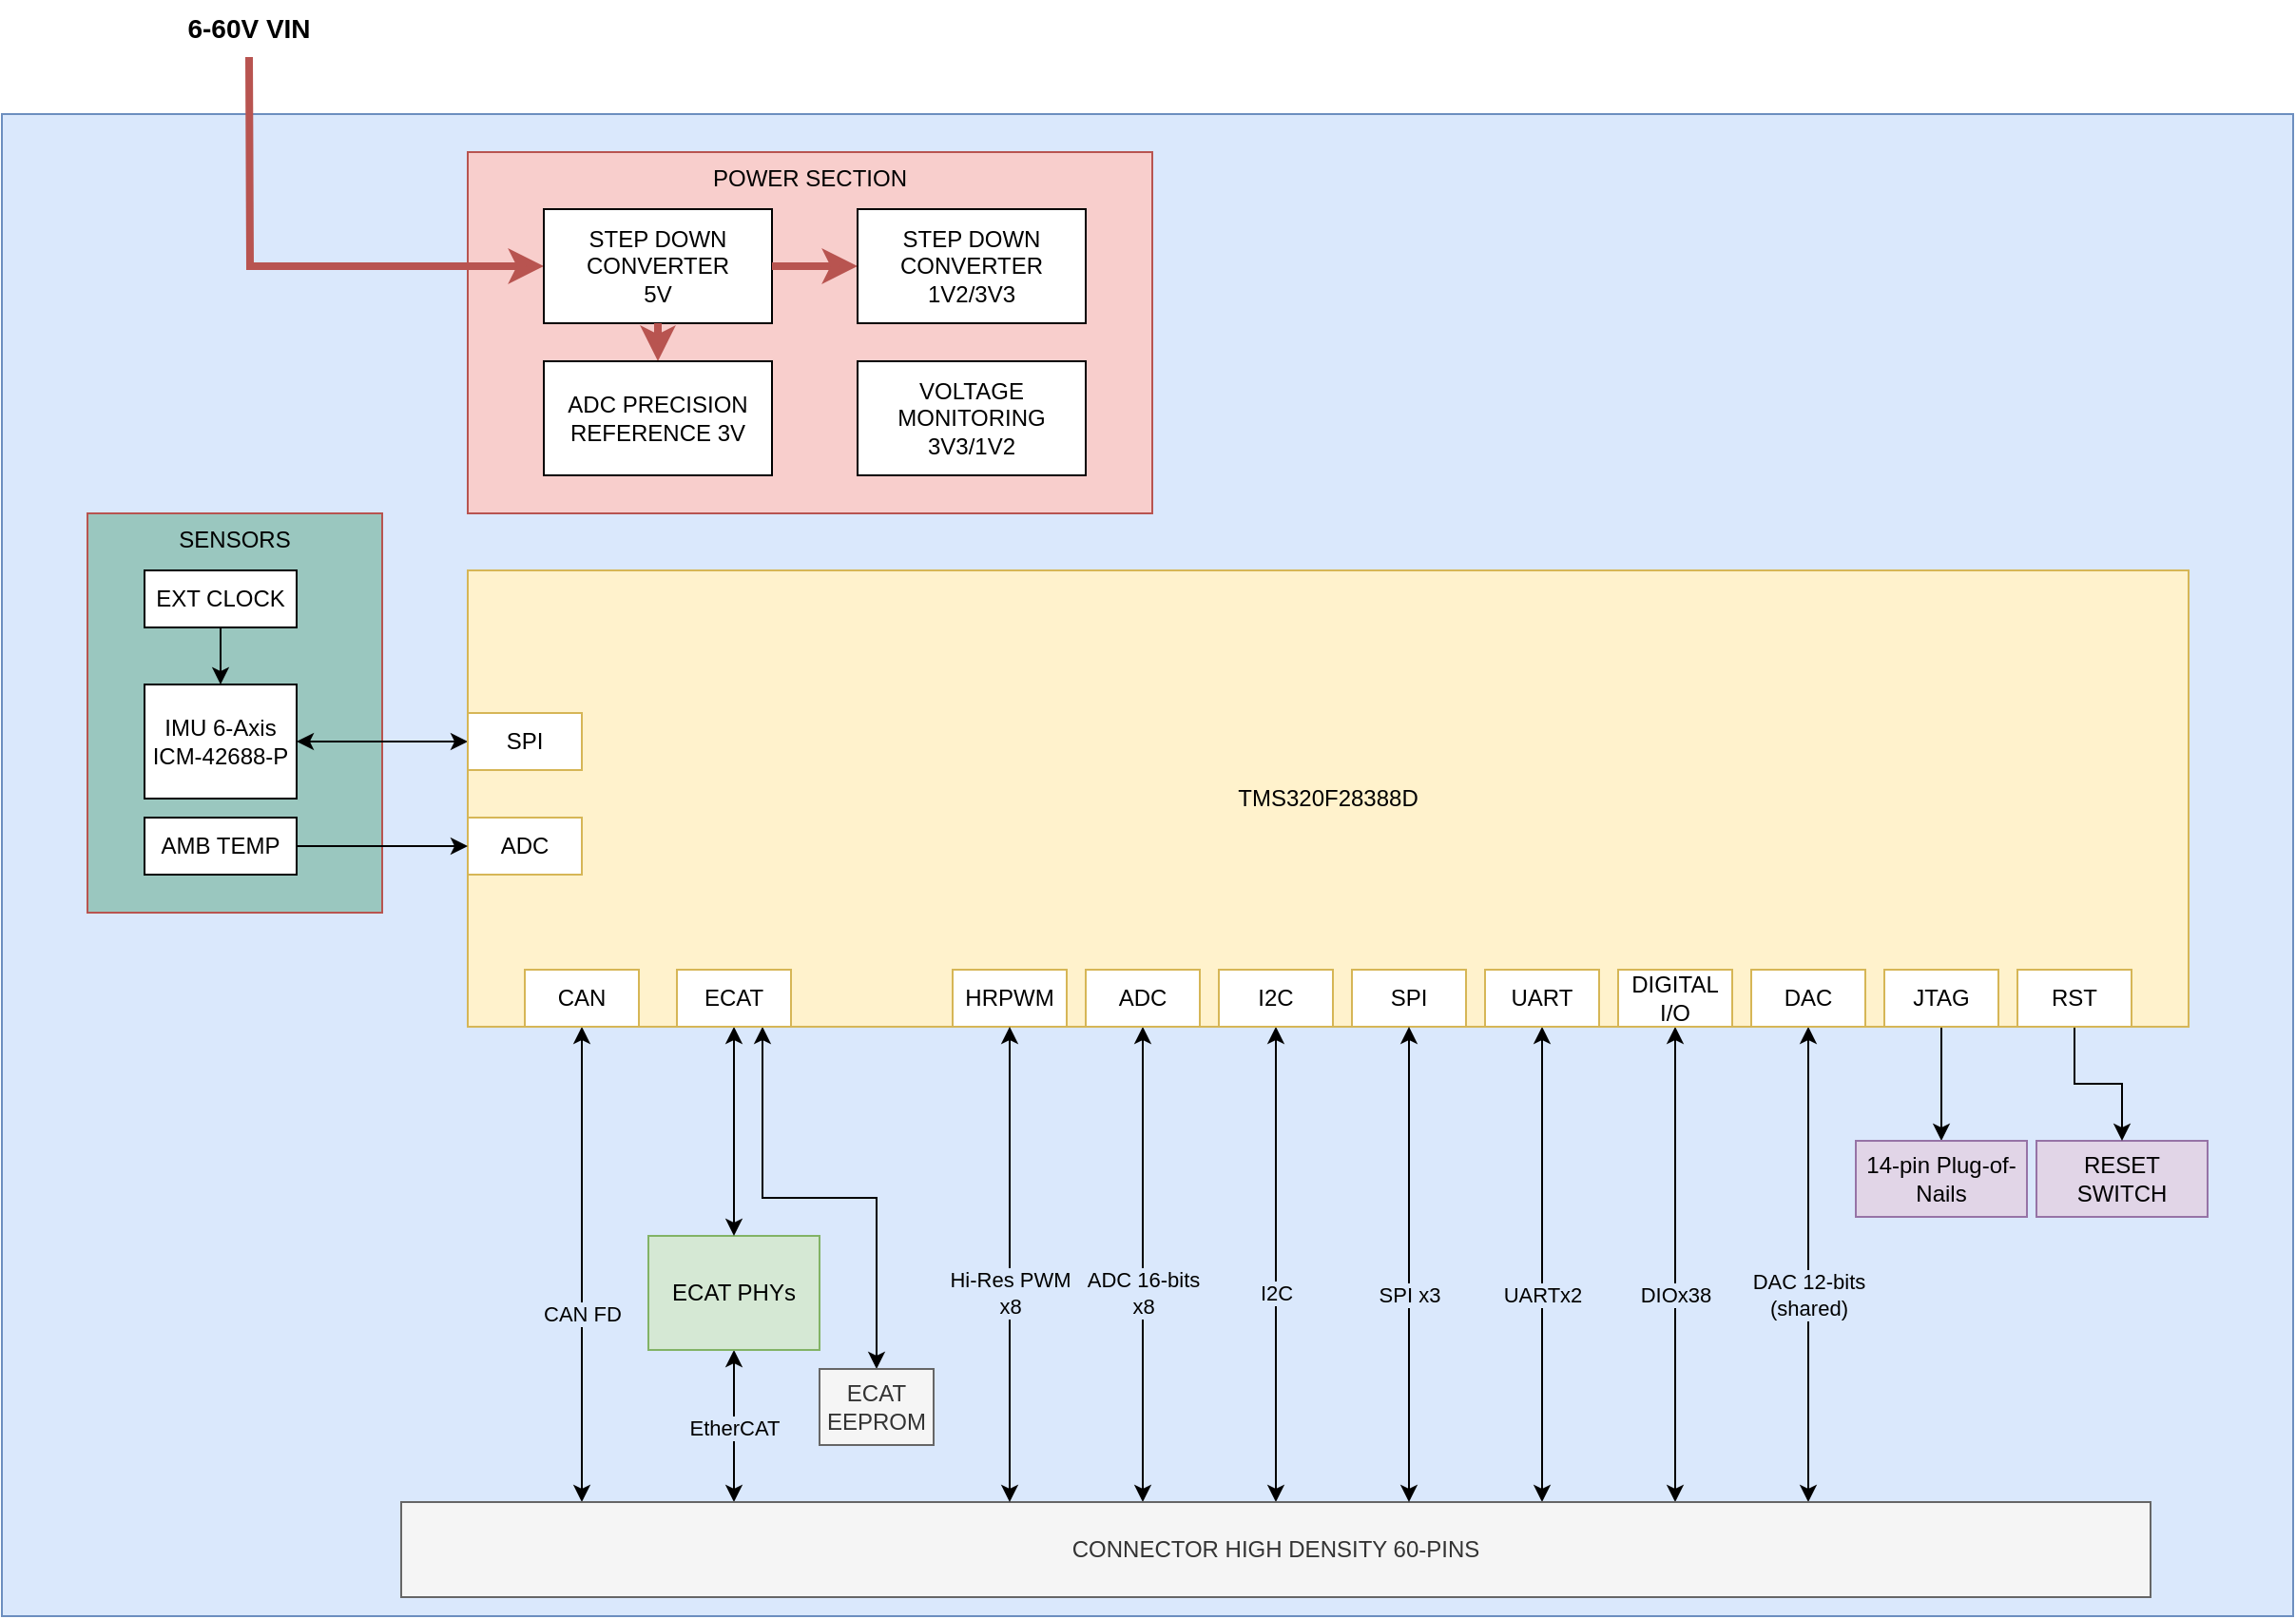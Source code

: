 <mxfile version="15.8.6" type="device"><diagram id="fv4F3CXniBJzcyXMJug6" name="Page-1"><mxGraphModel dx="1783" dy="1049" grid="1" gridSize="10" guides="1" tooltips="1" connect="1" arrows="1" fold="1" page="1" pageScale="1" pageWidth="850" pageHeight="1100" math="0" shadow="0"><root><mxCell id="0"/><mxCell id="1" parent="0"/><mxCell id="IG3dVK5N__PJ0427hm3S-12" value="" style="rounded=0;whiteSpace=wrap;html=1;fillColor=#dae8fc;strokeColor=#6c8ebf;" parent="1" vertex="1"><mxGeometry x="70" y="70" width="1205" height="790" as="geometry"/></mxCell><mxCell id="IG3dVK5N__PJ0427hm3S-13" value="SENSORS&lt;br&gt;" style="rounded=0;whiteSpace=wrap;html=1;verticalAlign=top;strokeColor=#b85450;fillColor=#9AC7BF;" parent="1" vertex="1"><mxGeometry x="115" y="280" width="155" height="210" as="geometry"/></mxCell><mxCell id="S02nphzdZ62IxVorsZbF-42" value="POWER SECTION" style="rounded=0;whiteSpace=wrap;html=1;verticalAlign=top;strokeColor=#b85450;fillColor=#F8CECC;" parent="1" vertex="1"><mxGeometry x="315" y="90" width="360" height="190" as="geometry"/></mxCell><mxCell id="S02nphzdZ62IxVorsZbF-1" value="TMS320F28388D" style="rounded=0;whiteSpace=wrap;html=1;fillColor=#fff2cc;strokeColor=#d6b656;" parent="1" vertex="1"><mxGeometry x="315" y="310" width="905" height="240" as="geometry"/></mxCell><mxCell id="S02nphzdZ62IxVorsZbF-41" style="edgeStyle=orthogonalEdgeStyle;rounded=0;orthogonalLoop=1;jettySize=auto;html=1;exitX=1;exitY=0.5;exitDx=0;exitDy=0;entryX=0;entryY=0.5;entryDx=0;entryDy=0;startArrow=classic;startFill=1;" parent="1" source="S02nphzdZ62IxVorsZbF-2" target="S02nphzdZ62IxVorsZbF-35" edge="1"><mxGeometry relative="1" as="geometry"/></mxCell><mxCell id="S02nphzdZ62IxVorsZbF-2" value="IMU 6-Axis&lt;br&gt;ICM-42688-P" style="rounded=0;whiteSpace=wrap;html=1;" parent="1" vertex="1"><mxGeometry x="145" y="370" width="80" height="60" as="geometry"/></mxCell><mxCell id="S02nphzdZ62IxVorsZbF-10" style="edgeStyle=orthogonalEdgeStyle;rounded=0;orthogonalLoop=1;jettySize=auto;html=1;exitX=0.75;exitY=1;exitDx=0;exitDy=0;entryX=0.5;entryY=0;entryDx=0;entryDy=0;startArrow=classic;startFill=1;" parent="1" source="S02nphzdZ62IxVorsZbF-26" target="S02nphzdZ62IxVorsZbF-8" edge="1"><mxGeometry relative="1" as="geometry"/></mxCell><mxCell id="S02nphzdZ62IxVorsZbF-54" style="edgeStyle=orthogonalEdgeStyle;rounded=0;orthogonalLoop=1;jettySize=auto;html=1;exitX=0.5;exitY=1;exitDx=0;exitDy=0;entryX=0.5;entryY=0;entryDx=0;entryDy=0;startArrow=classic;startFill=1;" parent="1" source="S02nphzdZ62IxVorsZbF-3" target="S02nphzdZ62IxVorsZbF-53" edge="1"><mxGeometry relative="1" as="geometry"/></mxCell><mxCell id="S02nphzdZ62IxVorsZbF-55" value="EtherCAT" style="edgeLabel;html=1;align=center;verticalAlign=middle;resizable=0;points=[];labelBackgroundColor=#DAE8FC;" parent="S02nphzdZ62IxVorsZbF-54" vertex="1" connectable="0"><mxGeometry x="0.266" y="2" relative="1" as="geometry"><mxPoint x="-2" y="-10" as="offset"/></mxGeometry></mxCell><mxCell id="S02nphzdZ62IxVorsZbF-3" value="ECAT PHYs" style="rounded=0;whiteSpace=wrap;html=1;fillColor=#d5e8d4;strokeColor=#82b366;" parent="1" vertex="1"><mxGeometry x="410" y="660" width="90" height="60" as="geometry"/></mxCell><mxCell id="S02nphzdZ62IxVorsZbF-52" style="edgeStyle=orthogonalEdgeStyle;rounded=0;orthogonalLoop=1;jettySize=auto;html=1;exitX=0.5;exitY=1;exitDx=0;exitDy=0;entryX=0.5;entryY=0;entryDx=0;entryDy=0;startArrow=classic;startFill=1;" parent="1" source="S02nphzdZ62IxVorsZbF-28" target="S02nphzdZ62IxVorsZbF-51" edge="1"><mxGeometry relative="1" as="geometry"><mxPoint x="280" y="710" as="sourcePoint"/></mxGeometry></mxCell><mxCell id="S02nphzdZ62IxVorsZbF-56" value="CAN FD" style="edgeLabel;html=1;align=center;verticalAlign=middle;resizable=0;points=[];labelBackgroundColor=#DAE8FC;" parent="S02nphzdZ62IxVorsZbF-52" vertex="1" connectable="0"><mxGeometry x="0.202" relative="1" as="geometry"><mxPoint as="offset"/></mxGeometry></mxCell><mxCell id="S02nphzdZ62IxVorsZbF-8" value="ECAT&lt;br&gt;EEPROM" style="rounded=0;whiteSpace=wrap;html=1;fillColor=#f5f5f5;strokeColor=#666666;fontColor=#333333;" parent="1" vertex="1"><mxGeometry x="500" y="730" width="60" height="40" as="geometry"/></mxCell><mxCell id="1uEHhz-RlR1MUPWcBks9-1" style="edgeStyle=orthogonalEdgeStyle;rounded=0;orthogonalLoop=1;jettySize=auto;html=1;exitX=0;exitY=0.5;exitDx=0;exitDy=0;startArrow=classic;startFill=1;endArrow=none;endFill=0;strokeWidth=4;fillColor=#f8cecc;strokeColor=#b85450;" edge="1" parent="1" source="S02nphzdZ62IxVorsZbF-11"><mxGeometry relative="1" as="geometry"><mxPoint x="200" y="40" as="targetPoint"/></mxGeometry></mxCell><mxCell id="S02nphzdZ62IxVorsZbF-11" value="STEP DOWN CONVERTER&lt;br&gt;5V" style="rounded=0;whiteSpace=wrap;html=1;" parent="1" vertex="1"><mxGeometry x="355" y="120" width="120" height="60" as="geometry"/></mxCell><mxCell id="1uEHhz-RlR1MUPWcBks9-5" style="edgeStyle=orthogonalEdgeStyle;rounded=0;orthogonalLoop=1;jettySize=auto;html=1;exitX=0.5;exitY=0;exitDx=0;exitDy=0;entryX=0.5;entryY=1;entryDx=0;entryDy=0;fontSize=14;startArrow=classic;startFill=1;endArrow=none;endFill=0;strokeWidth=4;fillColor=#f8cecc;strokeColor=#b85450;" edge="1" parent="1" source="S02nphzdZ62IxVorsZbF-13" target="S02nphzdZ62IxVorsZbF-11"><mxGeometry relative="1" as="geometry"/></mxCell><mxCell id="S02nphzdZ62IxVorsZbF-13" value="ADC PRECISION&lt;br&gt;REFERENCE 3V" style="rounded=0;whiteSpace=wrap;html=1;" parent="1" vertex="1"><mxGeometry x="355" y="200" width="120" height="60" as="geometry"/></mxCell><mxCell id="S02nphzdZ62IxVorsZbF-68" style="edgeStyle=orthogonalEdgeStyle;rounded=0;orthogonalLoop=1;jettySize=auto;html=1;exitX=0.5;exitY=1;exitDx=0;exitDy=0;entryX=0.5;entryY=0;entryDx=0;entryDy=0;startArrow=classic;startFill=1;" parent="1" source="S02nphzdZ62IxVorsZbF-21" target="S02nphzdZ62IxVorsZbF-67" edge="1"><mxGeometry relative="1" as="geometry"><Array as="points"><mxPoint x="740" y="640"/><mxPoint x="740" y="640"/></Array></mxGeometry></mxCell><mxCell id="S02nphzdZ62IxVorsZbF-72" value="I2C" style="edgeLabel;html=1;align=center;verticalAlign=middle;resizable=0;points=[];labelBackgroundColor=#DAE8FC;" parent="S02nphzdZ62IxVorsZbF-68" vertex="1" connectable="0"><mxGeometry x="0.576" y="1" relative="1" as="geometry"><mxPoint x="-1" y="-57" as="offset"/></mxGeometry></mxCell><mxCell id="S02nphzdZ62IxVorsZbF-21" value="I2C" style="rounded=0;whiteSpace=wrap;html=1;strokeColor=#d6b656;fillColor=#FFFFFF;" parent="1" vertex="1"><mxGeometry x="710" y="520" width="60" height="30" as="geometry"/></mxCell><mxCell id="S02nphzdZ62IxVorsZbF-22" value="HRPWM" style="rounded=0;whiteSpace=wrap;html=1;strokeColor=#d6b656;fillColor=#FFFFFF;" parent="1" vertex="1"><mxGeometry x="570" y="520" width="60" height="30" as="geometry"/></mxCell><mxCell id="S02nphzdZ62IxVorsZbF-27" style="edgeStyle=orthogonalEdgeStyle;rounded=0;orthogonalLoop=1;jettySize=auto;html=1;exitX=0.5;exitY=1;exitDx=0;exitDy=0;entryX=0.5;entryY=0;entryDx=0;entryDy=0;startArrow=classic;startFill=1;" parent="1" source="S02nphzdZ62IxVorsZbF-26" target="S02nphzdZ62IxVorsZbF-3" edge="1"><mxGeometry relative="1" as="geometry"><Array as="points"><mxPoint x="455" y="650"/></Array></mxGeometry></mxCell><mxCell id="S02nphzdZ62IxVorsZbF-26" value="ECAT" style="rounded=0;whiteSpace=wrap;html=1;strokeColor=#d6b656;fillColor=#FFFFFF;" parent="1" vertex="1"><mxGeometry x="425" y="520" width="60" height="30" as="geometry"/></mxCell><mxCell id="S02nphzdZ62IxVorsZbF-28" value="CAN" style="rounded=0;whiteSpace=wrap;html=1;strokeColor=#d6b656;fillColor=#FFFFFF;" parent="1" vertex="1"><mxGeometry x="345" y="520" width="60" height="30" as="geometry"/></mxCell><mxCell id="S02nphzdZ62IxVorsZbF-46" style="edgeStyle=orthogonalEdgeStyle;rounded=0;orthogonalLoop=1;jettySize=auto;html=1;exitX=0.5;exitY=1;exitDx=0;exitDy=0;startArrow=classic;startFill=1;entryX=0.5;entryY=0;entryDx=0;entryDy=0;" parent="1" source="S02nphzdZ62IxVorsZbF-30" target="S02nphzdZ62IxVorsZbF-48" edge="1"><mxGeometry relative="1" as="geometry"><mxPoint x="760" y="770" as="targetPoint"/><Array as="points"><mxPoint x="670" y="630"/><mxPoint x="670" y="630"/></Array></mxGeometry></mxCell><mxCell id="S02nphzdZ62IxVorsZbF-66" value="ADC 16-bits&lt;br&gt;x8" style="edgeLabel;html=1;align=center;verticalAlign=middle;resizable=0;points=[];labelBackgroundColor=#DAE8FC;" parent="S02nphzdZ62IxVorsZbF-46" vertex="1" connectable="0"><mxGeometry x="0.815" y="1" relative="1" as="geometry"><mxPoint x="-1" y="-87" as="offset"/></mxGeometry></mxCell><mxCell id="S02nphzdZ62IxVorsZbF-30" value="ADC" style="rounded=0;whiteSpace=wrap;html=1;strokeColor=#d6b656;fillColor=#FFFFFF;" parent="1" vertex="1"><mxGeometry x="640" y="520" width="60" height="30" as="geometry"/></mxCell><mxCell id="S02nphzdZ62IxVorsZbF-77" style="edgeStyle=orthogonalEdgeStyle;rounded=0;orthogonalLoop=1;jettySize=auto;html=1;exitX=0.5;exitY=1;exitDx=0;exitDy=0;entryX=0.5;entryY=0;entryDx=0;entryDy=0;startArrow=classic;startFill=1;" parent="1" source="S02nphzdZ62IxVorsZbF-33" target="S02nphzdZ62IxVorsZbF-76" edge="1"><mxGeometry relative="1" as="geometry"/></mxCell><mxCell id="S02nphzdZ62IxVorsZbF-78" value="DIOx38" style="edgeLabel;html=1;align=center;verticalAlign=middle;resizable=0;points=[];labelBackgroundColor=#DAE8FC;" parent="S02nphzdZ62IxVorsZbF-77" vertex="1" connectable="0"><mxGeometry x="0.707" relative="1" as="geometry"><mxPoint y="-73" as="offset"/></mxGeometry></mxCell><mxCell id="S02nphzdZ62IxVorsZbF-33" value="DIGITAL I/O" style="rounded=0;whiteSpace=wrap;html=1;strokeColor=#d6b656;fillColor=#FFFFFF;" parent="1" vertex="1"><mxGeometry x="920" y="520" width="60" height="30" as="geometry"/></mxCell><mxCell id="S02nphzdZ62IxVorsZbF-35" value="SPI" style="rounded=0;whiteSpace=wrap;html=1;strokeColor=#d6b656;fillColor=#FFFFFF;" parent="1" vertex="1"><mxGeometry x="315" y="385" width="60" height="30" as="geometry"/></mxCell><mxCell id="S02nphzdZ62IxVorsZbF-37" value="SPI" style="rounded=0;whiteSpace=wrap;html=1;strokeColor=#d6b656;fillColor=#FFFFFF;" parent="1" vertex="1"><mxGeometry x="780" y="520" width="60" height="30" as="geometry"/></mxCell><mxCell id="S02nphzdZ62IxVorsZbF-74" style="edgeStyle=orthogonalEdgeStyle;rounded=0;orthogonalLoop=1;jettySize=auto;html=1;exitX=0.5;exitY=1;exitDx=0;exitDy=0;entryX=0.5;entryY=0;entryDx=0;entryDy=0;startArrow=classic;startFill=1;" parent="1" source="S02nphzdZ62IxVorsZbF-38" target="S02nphzdZ62IxVorsZbF-73" edge="1"><mxGeometry relative="1" as="geometry"/></mxCell><mxCell id="S02nphzdZ62IxVorsZbF-75" value="UARTx2" style="edgeLabel;html=1;align=center;verticalAlign=middle;resizable=0;points=[];labelBackgroundColor=#DAE8FC;" parent="S02nphzdZ62IxVorsZbF-74" vertex="1" connectable="0"><mxGeometry x="0.684" y="-1" relative="1" as="geometry"><mxPoint x="1" y="-70" as="offset"/></mxGeometry></mxCell><mxCell id="S02nphzdZ62IxVorsZbF-38" value="UART" style="rounded=0;whiteSpace=wrap;html=1;strokeColor=#d6b656;fillColor=#FFFFFF;" parent="1" vertex="1"><mxGeometry x="850" y="520" width="60" height="30" as="geometry"/></mxCell><mxCell id="S02nphzdZ62IxVorsZbF-48" value="" style="rounded=0;whiteSpace=wrap;html=1;" parent="1" vertex="1"><mxGeometry x="660" y="800" width="20" height="18" as="geometry"/></mxCell><mxCell id="S02nphzdZ62IxVorsZbF-51" value="" style="rounded=0;whiteSpace=wrap;html=1;" parent="1" vertex="1"><mxGeometry x="365" y="800" width="20" height="18" as="geometry"/></mxCell><mxCell id="S02nphzdZ62IxVorsZbF-53" value="" style="rounded=0;whiteSpace=wrap;html=1;" parent="1" vertex="1"><mxGeometry x="445" y="800" width="20" height="18" as="geometry"/></mxCell><mxCell id="S02nphzdZ62IxVorsZbF-60" value="" style="rounded=0;whiteSpace=wrap;html=1;" parent="1" vertex="1"><mxGeometry x="590" y="800" width="20" height="18" as="geometry"/></mxCell><mxCell id="S02nphzdZ62IxVorsZbF-67" value="" style="rounded=0;whiteSpace=wrap;html=1;" parent="1" vertex="1"><mxGeometry x="730" y="800" width="20" height="18" as="geometry"/></mxCell><mxCell id="S02nphzdZ62IxVorsZbF-69" value="" style="rounded=0;whiteSpace=wrap;html=1;" parent="1" vertex="1"><mxGeometry x="800" y="800" width="20" height="18" as="geometry"/></mxCell><mxCell id="S02nphzdZ62IxVorsZbF-73" value="" style="rounded=0;whiteSpace=wrap;html=1;" parent="1" vertex="1"><mxGeometry x="870" y="800" width="20" height="18" as="geometry"/></mxCell><mxCell id="S02nphzdZ62IxVorsZbF-76" value="" style="rounded=0;whiteSpace=wrap;html=1;" parent="1" vertex="1"><mxGeometry x="940" y="800" width="20" height="18" as="geometry"/></mxCell><mxCell id="S02nphzdZ62IxVorsZbF-81" style="edgeStyle=orthogonalEdgeStyle;rounded=0;orthogonalLoop=1;jettySize=auto;html=1;exitX=0.5;exitY=1;exitDx=0;exitDy=0;entryX=0.5;entryY=0;entryDx=0;entryDy=0;startArrow=classic;startFill=1;" parent="1" source="S02nphzdZ62IxVorsZbF-79" target="S02nphzdZ62IxVorsZbF-80" edge="1"><mxGeometry relative="1" as="geometry"/></mxCell><mxCell id="S02nphzdZ62IxVorsZbF-82" value="DAC 12-bits&lt;br&gt;(shared)" style="edgeLabel;html=1;align=center;verticalAlign=middle;resizable=0;points=[];labelBackgroundColor=#DAE8FC;" parent="S02nphzdZ62IxVorsZbF-81" vertex="1" connectable="0"><mxGeometry x="0.719" relative="1" as="geometry"><mxPoint y="-74" as="offset"/></mxGeometry></mxCell><mxCell id="S02nphzdZ62IxVorsZbF-79" value="DAC" style="rounded=0;whiteSpace=wrap;html=1;strokeColor=#d6b656;fillColor=#FFFFFF;" parent="1" vertex="1"><mxGeometry x="990" y="520" width="60" height="30" as="geometry"/></mxCell><mxCell id="S02nphzdZ62IxVorsZbF-80" value="" style="rounded=0;whiteSpace=wrap;html=1;" parent="1" vertex="1"><mxGeometry x="1010" y="800" width="20" height="18" as="geometry"/></mxCell><mxCell id="S02nphzdZ62IxVorsZbF-5" value="CONNECTOR HIGH DENSITY 60-PINS" style="rounded=0;whiteSpace=wrap;html=1;fillColor=#f5f5f5;strokeColor=#666666;fontColor=#333333;" parent="1" vertex="1"><mxGeometry x="280" y="800" width="920" height="50" as="geometry"/></mxCell><mxCell id="1uEHhz-RlR1MUPWcBks9-4" style="edgeStyle=orthogonalEdgeStyle;rounded=0;orthogonalLoop=1;jettySize=auto;html=1;exitX=0;exitY=0.5;exitDx=0;exitDy=0;entryX=1;entryY=0.5;entryDx=0;entryDy=0;fontSize=14;startArrow=classic;startFill=1;endArrow=none;endFill=0;strokeWidth=4;fillColor=#f8cecc;strokeColor=#b85450;" edge="1" parent="1" source="S02nphzdZ62IxVorsZbF-87" target="S02nphzdZ62IxVorsZbF-11"><mxGeometry relative="1" as="geometry"/></mxCell><mxCell id="S02nphzdZ62IxVorsZbF-87" value="STEP DOWN CONVERTER&lt;br&gt;1V2/3V3" style="rounded=0;whiteSpace=wrap;html=1;" parent="1" vertex="1"><mxGeometry x="520" y="120" width="120" height="60" as="geometry"/></mxCell><mxCell id="S02nphzdZ62IxVorsZbF-89" style="edgeStyle=orthogonalEdgeStyle;rounded=0;orthogonalLoop=1;jettySize=auto;html=1;exitX=0.5;exitY=1;exitDx=0;exitDy=0;entryX=0.5;entryY=0;entryDx=0;entryDy=0;startArrow=none;startFill=0;" parent="1" source="S02nphzdZ62IxVorsZbF-88" target="S02nphzdZ62IxVorsZbF-2" edge="1"><mxGeometry relative="1" as="geometry"/></mxCell><mxCell id="S02nphzdZ62IxVorsZbF-88" value="EXT CLOCK" style="rounded=0;whiteSpace=wrap;html=1;" parent="1" vertex="1"><mxGeometry x="145" y="310" width="80" height="30" as="geometry"/></mxCell><mxCell id="IG3dVK5N__PJ0427hm3S-1" style="edgeStyle=orthogonalEdgeStyle;rounded=0;orthogonalLoop=1;jettySize=auto;html=1;exitX=0.5;exitY=1;exitDx=0;exitDy=0;entryX=0.5;entryY=0;entryDx=0;entryDy=0;startArrow=classic;startFill=1;" parent="1" source="S02nphzdZ62IxVorsZbF-37" target="S02nphzdZ62IxVorsZbF-69" edge="1"><mxGeometry relative="1" as="geometry"><Array as="points"><mxPoint x="810" y="640"/><mxPoint x="810" y="640"/></Array><mxPoint x="805" y="560" as="sourcePoint"/><mxPoint x="800" y="860" as="targetPoint"/></mxGeometry></mxCell><mxCell id="IG3dVK5N__PJ0427hm3S-2" value="SPI x3" style="edgeLabel;html=1;align=center;verticalAlign=middle;resizable=0;points=[];labelBackgroundColor=#DAE8FC;" parent="IG3dVK5N__PJ0427hm3S-1" vertex="1" connectable="0"><mxGeometry x="0.69" y="-2" relative="1" as="geometry"><mxPoint x="2" y="-71" as="offset"/></mxGeometry></mxCell><mxCell id="IG3dVK5N__PJ0427hm3S-5" style="edgeStyle=orthogonalEdgeStyle;rounded=0;orthogonalLoop=1;jettySize=auto;html=1;exitX=0.5;exitY=1;exitDx=0;exitDy=0;startArrow=classic;startFill=1;entryX=0.5;entryY=0;entryDx=0;entryDy=0;" parent="1" source="S02nphzdZ62IxVorsZbF-22" target="S02nphzdZ62IxVorsZbF-60" edge="1"><mxGeometry relative="1" as="geometry"><mxPoint x="730" y="860" as="targetPoint"/><Array as="points"><mxPoint x="600" y="670"/><mxPoint x="600" y="670"/></Array><mxPoint x="730" y="560" as="sourcePoint"/></mxGeometry></mxCell><mxCell id="IG3dVK5N__PJ0427hm3S-6" value="Hi-Res PWM&lt;br&gt;x8" style="edgeLabel;html=1;align=center;verticalAlign=middle;resizable=0;points=[];labelBackgroundColor=#DAE8FC;" parent="IG3dVK5N__PJ0427hm3S-5" vertex="1" connectable="0"><mxGeometry x="0.815" y="1" relative="1" as="geometry"><mxPoint x="-1" y="-87" as="offset"/></mxGeometry></mxCell><mxCell id="IG3dVK5N__PJ0427hm3S-7" value="ADC" style="rounded=0;whiteSpace=wrap;html=1;strokeColor=#d6b656;fillColor=#FFFFFF;" parent="1" vertex="1"><mxGeometry x="315" y="440" width="60" height="30" as="geometry"/></mxCell><mxCell id="IG3dVK5N__PJ0427hm3S-11" style="edgeStyle=orthogonalEdgeStyle;rounded=0;orthogonalLoop=1;jettySize=auto;html=1;exitX=1;exitY=0.5;exitDx=0;exitDy=0;entryX=0;entryY=0.5;entryDx=0;entryDy=0;startArrow=none;startFill=0;" parent="1" source="IG3dVK5N__PJ0427hm3S-9" target="IG3dVK5N__PJ0427hm3S-7" edge="1"><mxGeometry relative="1" as="geometry"/></mxCell><mxCell id="IG3dVK5N__PJ0427hm3S-9" value="AMB TEMP" style="rounded=0;whiteSpace=wrap;html=1;" parent="1" vertex="1"><mxGeometry x="145" y="440" width="80" height="30" as="geometry"/></mxCell><mxCell id="IG3dVK5N__PJ0427hm3S-18" style="edgeStyle=orthogonalEdgeStyle;rounded=0;orthogonalLoop=1;jettySize=auto;html=1;exitX=0.5;exitY=1;exitDx=0;exitDy=0;startArrow=none;startFill=0;" parent="1" source="IG3dVK5N__PJ0427hm3S-14" target="IG3dVK5N__PJ0427hm3S-17" edge="1"><mxGeometry relative="1" as="geometry"/></mxCell><mxCell id="IG3dVK5N__PJ0427hm3S-14" value="JTAG" style="rounded=0;whiteSpace=wrap;html=1;strokeColor=#d6b656;fillColor=#FFFFFF;" parent="1" vertex="1"><mxGeometry x="1060" y="520" width="60" height="30" as="geometry"/></mxCell><mxCell id="IG3dVK5N__PJ0427hm3S-16" value="VOLTAGE MONITORING 3V3/1V2" style="rounded=0;whiteSpace=wrap;html=1;" parent="1" vertex="1"><mxGeometry x="520" y="200" width="120" height="60" as="geometry"/></mxCell><mxCell id="IG3dVK5N__PJ0427hm3S-17" value="14-pin Plug-of-Nails" style="rounded=0;whiteSpace=wrap;html=1;fillColor=#e1d5e7;strokeColor=#9673a6;" parent="1" vertex="1"><mxGeometry x="1045" y="610" width="90" height="40" as="geometry"/></mxCell><mxCell id="IG3dVK5N__PJ0427hm3S-19" value="RESET SWITCH" style="rounded=0;whiteSpace=wrap;html=1;fillColor=#e1d5e7;strokeColor=#9673a6;" parent="1" vertex="1"><mxGeometry x="1140" y="610" width="90" height="40" as="geometry"/></mxCell><mxCell id="IG3dVK5N__PJ0427hm3S-21" style="edgeStyle=orthogonalEdgeStyle;rounded=0;orthogonalLoop=1;jettySize=auto;html=1;exitX=0.5;exitY=1;exitDx=0;exitDy=0;entryX=0.5;entryY=0;entryDx=0;entryDy=0;startArrow=none;startFill=0;" parent="1" source="IG3dVK5N__PJ0427hm3S-20" target="IG3dVK5N__PJ0427hm3S-19" edge="1"><mxGeometry relative="1" as="geometry"/></mxCell><mxCell id="IG3dVK5N__PJ0427hm3S-20" value="RST" style="rounded=0;whiteSpace=wrap;html=1;strokeColor=#d6b656;fillColor=#FFFFFF;" parent="1" vertex="1"><mxGeometry x="1130" y="520" width="60" height="30" as="geometry"/></mxCell><mxCell id="1uEHhz-RlR1MUPWcBks9-2" value="&lt;b&gt;&lt;font style=&quot;font-size: 14px&quot;&gt;6-60V VIN&lt;/font&gt;&lt;/b&gt;" style="text;html=1;strokeColor=none;fillColor=none;align=center;verticalAlign=middle;whiteSpace=wrap;rounded=0;" vertex="1" parent="1"><mxGeometry x="160" y="10" width="80" height="30" as="geometry"/></mxCell></root></mxGraphModel></diagram></mxfile>